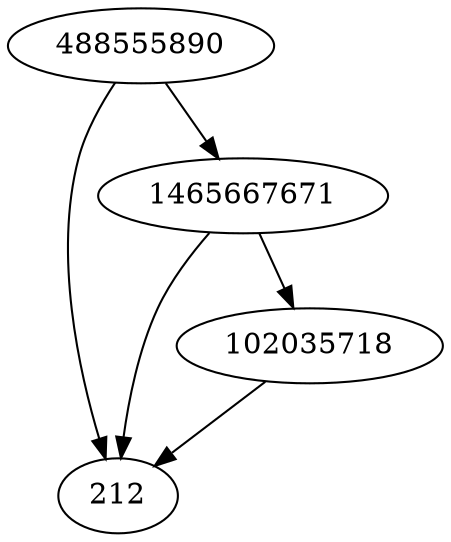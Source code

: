 strict digraph  {
488555890;
212;
102035718;
1465667671;
488555890 -> 212;
488555890 -> 1465667671;
102035718 -> 212;
1465667671 -> 212;
1465667671 -> 102035718;
}
